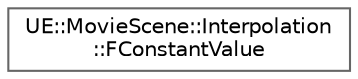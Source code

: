 digraph "Graphical Class Hierarchy"
{
 // INTERACTIVE_SVG=YES
 // LATEX_PDF_SIZE
  bgcolor="transparent";
  edge [fontname=Helvetica,fontsize=10,labelfontname=Helvetica,labelfontsize=10];
  node [fontname=Helvetica,fontsize=10,shape=box,height=0.2,width=0.4];
  rankdir="LR";
  Node0 [id="Node000000",label="UE::MovieScene::Interpolation\l::FConstantValue",height=0.2,width=0.4,color="grey40", fillcolor="white", style="filled",URL="$d0/dc1/structUE_1_1MovieScene_1_1Interpolation_1_1FConstantValue.html",tooltip="Structure representing a constant value."];
}
